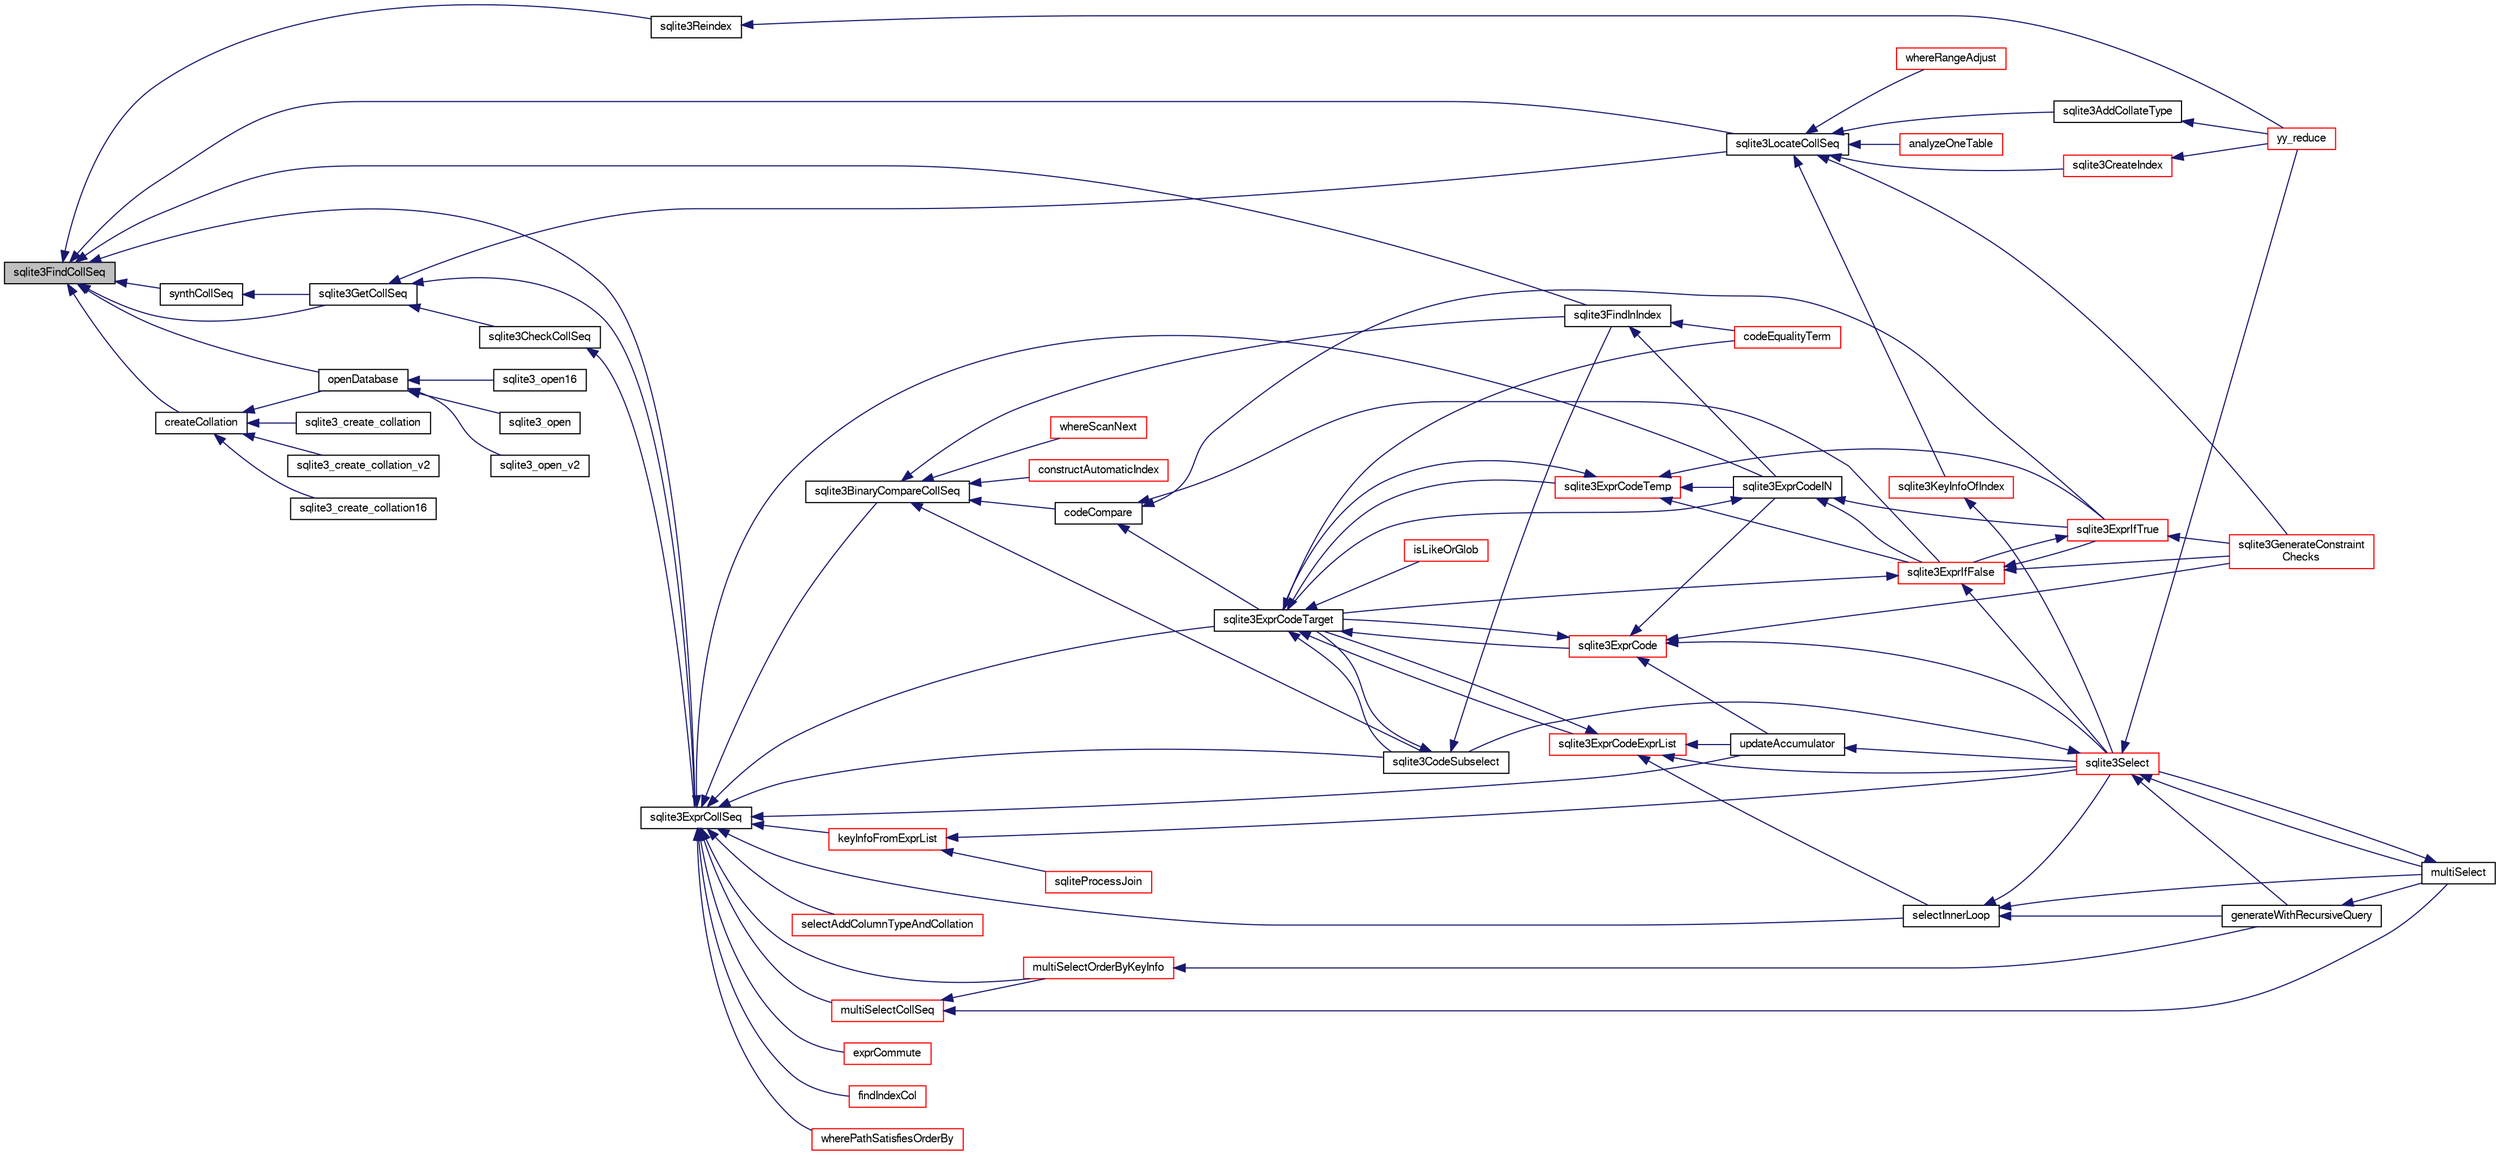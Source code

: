 digraph "sqlite3FindCollSeq"
{
  edge [fontname="FreeSans",fontsize="10",labelfontname="FreeSans",labelfontsize="10"];
  node [fontname="FreeSans",fontsize="10",shape=record];
  rankdir="LR";
  Node537830 [label="sqlite3FindCollSeq",height=0.2,width=0.4,color="black", fillcolor="grey75", style="filled", fontcolor="black"];
  Node537830 -> Node537831 [dir="back",color="midnightblue",fontsize="10",style="solid",fontname="FreeSans"];
  Node537831 [label="sqlite3ExprCollSeq",height=0.2,width=0.4,color="black", fillcolor="white", style="filled",URL="$sqlite3_8c.html#af36e271ed5ce13d4f2d088a766529574"];
  Node537831 -> Node537832 [dir="back",color="midnightblue",fontsize="10",style="solid",fontname="FreeSans"];
  Node537832 [label="sqlite3BinaryCompareCollSeq",height=0.2,width=0.4,color="black", fillcolor="white", style="filled",URL="$sqlite3_8c.html#ad736cef22bdf857cc89b9411ffca6af6"];
  Node537832 -> Node537833 [dir="back",color="midnightblue",fontsize="10",style="solid",fontname="FreeSans"];
  Node537833 [label="codeCompare",height=0.2,width=0.4,color="black", fillcolor="white", style="filled",URL="$sqlite3_8c.html#a8cca26a71db22ffabf292736aefd31a9"];
  Node537833 -> Node537834 [dir="back",color="midnightblue",fontsize="10",style="solid",fontname="FreeSans"];
  Node537834 [label="sqlite3ExprCodeTarget",height=0.2,width=0.4,color="black", fillcolor="white", style="filled",URL="$sqlite3_8c.html#a4f308397a0a3ed299ed31aaa1ae2a293"];
  Node537834 -> Node537835 [dir="back",color="midnightblue",fontsize="10",style="solid",fontname="FreeSans"];
  Node537835 [label="sqlite3CodeSubselect",height=0.2,width=0.4,color="black", fillcolor="white", style="filled",URL="$sqlite3_8c.html#aa69b46d2204a1d1b110107a1be12ee0c"];
  Node537835 -> Node537836 [dir="back",color="midnightblue",fontsize="10",style="solid",fontname="FreeSans"];
  Node537836 [label="sqlite3FindInIndex",height=0.2,width=0.4,color="black", fillcolor="white", style="filled",URL="$sqlite3_8c.html#af7d8c56ab0231f44bb5f87b3fafeffb2"];
  Node537836 -> Node537837 [dir="back",color="midnightblue",fontsize="10",style="solid",fontname="FreeSans"];
  Node537837 [label="sqlite3ExprCodeIN",height=0.2,width=0.4,color="black", fillcolor="white", style="filled",URL="$sqlite3_8c.html#ad9cf4f5b5ffb90c24a4a0900c8626193"];
  Node537837 -> Node537834 [dir="back",color="midnightblue",fontsize="10",style="solid",fontname="FreeSans"];
  Node537837 -> Node537838 [dir="back",color="midnightblue",fontsize="10",style="solid",fontname="FreeSans"];
  Node537838 [label="sqlite3ExprIfTrue",height=0.2,width=0.4,color="red", fillcolor="white", style="filled",URL="$sqlite3_8c.html#ad93a55237c23e1b743ab1f59df1a1444"];
  Node537838 -> Node537840 [dir="back",color="midnightblue",fontsize="10",style="solid",fontname="FreeSans"];
  Node537840 [label="sqlite3ExprIfFalse",height=0.2,width=0.4,color="red", fillcolor="white", style="filled",URL="$sqlite3_8c.html#af97ecccb5d56e321e118414b08f65b71"];
  Node537840 -> Node537834 [dir="back",color="midnightblue",fontsize="10",style="solid",fontname="FreeSans"];
  Node537840 -> Node537838 [dir="back",color="midnightblue",fontsize="10",style="solid",fontname="FreeSans"];
  Node537840 -> Node537867 [dir="back",color="midnightblue",fontsize="10",style="solid",fontname="FreeSans"];
  Node537867 [label="sqlite3GenerateConstraint\lChecks",height=0.2,width=0.4,color="red", fillcolor="white", style="filled",URL="$sqlite3_8c.html#aef639c1e6a0c0a67ca6e7690ad931bd2"];
  Node537840 -> Node537873 [dir="back",color="midnightblue",fontsize="10",style="solid",fontname="FreeSans"];
  Node537873 [label="sqlite3Select",height=0.2,width=0.4,color="red", fillcolor="white", style="filled",URL="$sqlite3_8c.html#a2465ee8c956209ba4b272477b7c21a45"];
  Node537873 -> Node537835 [dir="back",color="midnightblue",fontsize="10",style="solid",fontname="FreeSans"];
  Node537873 -> Node537875 [dir="back",color="midnightblue",fontsize="10",style="solid",fontname="FreeSans"];
  Node537875 [label="generateWithRecursiveQuery",height=0.2,width=0.4,color="black", fillcolor="white", style="filled",URL="$sqlite3_8c.html#ade2c3663fa9c3b9676507984b9483942"];
  Node537875 -> Node537876 [dir="back",color="midnightblue",fontsize="10",style="solid",fontname="FreeSans"];
  Node537876 [label="multiSelect",height=0.2,width=0.4,color="black", fillcolor="white", style="filled",URL="$sqlite3_8c.html#a6456c61f3d9b2389738753cedfa24fa7"];
  Node537876 -> Node537873 [dir="back",color="midnightblue",fontsize="10",style="solid",fontname="FreeSans"];
  Node537873 -> Node537876 [dir="back",color="midnightblue",fontsize="10",style="solid",fontname="FreeSans"];
  Node537873 -> Node537845 [dir="back",color="midnightblue",fontsize="10",style="solid",fontname="FreeSans"];
  Node537845 [label="yy_reduce",height=0.2,width=0.4,color="red", fillcolor="white", style="filled",URL="$sqlite3_8c.html#a7c419a9b25711c666a9a2449ef377f14"];
  Node537838 -> Node537867 [dir="back",color="midnightblue",fontsize="10",style="solid",fontname="FreeSans"];
  Node537837 -> Node537840 [dir="back",color="midnightblue",fontsize="10",style="solid",fontname="FreeSans"];
  Node537836 -> Node537880 [dir="back",color="midnightblue",fontsize="10",style="solid",fontname="FreeSans"];
  Node537880 [label="codeEqualityTerm",height=0.2,width=0.4,color="red", fillcolor="white", style="filled",URL="$sqlite3_8c.html#ad88a57073f031452c9843e97f15acc47"];
  Node537835 -> Node537834 [dir="back",color="midnightblue",fontsize="10",style="solid",fontname="FreeSans"];
  Node537834 -> Node537882 [dir="back",color="midnightblue",fontsize="10",style="solid",fontname="FreeSans"];
  Node537882 [label="sqlite3ExprCodeTemp",height=0.2,width=0.4,color="red", fillcolor="white", style="filled",URL="$sqlite3_8c.html#a3bc5c1ccb3c5851847e2aeb4a84ae1fc"];
  Node537882 -> Node537837 [dir="back",color="midnightblue",fontsize="10",style="solid",fontname="FreeSans"];
  Node537882 -> Node537834 [dir="back",color="midnightblue",fontsize="10",style="solid",fontname="FreeSans"];
  Node537882 -> Node537838 [dir="back",color="midnightblue",fontsize="10",style="solid",fontname="FreeSans"];
  Node537882 -> Node537840 [dir="back",color="midnightblue",fontsize="10",style="solid",fontname="FreeSans"];
  Node537834 -> Node537883 [dir="back",color="midnightblue",fontsize="10",style="solid",fontname="FreeSans"];
  Node537883 [label="sqlite3ExprCode",height=0.2,width=0.4,color="red", fillcolor="white", style="filled",URL="$sqlite3_8c.html#a75f270fb0b111b86924cca4ea507b417"];
  Node537883 -> Node537837 [dir="back",color="midnightblue",fontsize="10",style="solid",fontname="FreeSans"];
  Node537883 -> Node537834 [dir="back",color="midnightblue",fontsize="10",style="solid",fontname="FreeSans"];
  Node537883 -> Node537867 [dir="back",color="midnightblue",fontsize="10",style="solid",fontname="FreeSans"];
  Node537883 -> Node537891 [dir="back",color="midnightblue",fontsize="10",style="solid",fontname="FreeSans"];
  Node537891 [label="updateAccumulator",height=0.2,width=0.4,color="black", fillcolor="white", style="filled",URL="$sqlite3_8c.html#a1681660dd3ecd50c8727d6e56a537bd9"];
  Node537891 -> Node537873 [dir="back",color="midnightblue",fontsize="10",style="solid",fontname="FreeSans"];
  Node537883 -> Node537873 [dir="back",color="midnightblue",fontsize="10",style="solid",fontname="FreeSans"];
  Node537834 -> Node537892 [dir="back",color="midnightblue",fontsize="10",style="solid",fontname="FreeSans"];
  Node537892 [label="sqlite3ExprCodeExprList",height=0.2,width=0.4,color="red", fillcolor="white", style="filled",URL="$sqlite3_8c.html#a05b2b3dc3de7565de24eb3a2ff4e9566"];
  Node537892 -> Node537834 [dir="back",color="midnightblue",fontsize="10",style="solid",fontname="FreeSans"];
  Node537892 -> Node537894 [dir="back",color="midnightblue",fontsize="10",style="solid",fontname="FreeSans"];
  Node537894 [label="selectInnerLoop",height=0.2,width=0.4,color="black", fillcolor="white", style="filled",URL="$sqlite3_8c.html#ababe0933661ebe67eb0e6074bb1fd411"];
  Node537894 -> Node537875 [dir="back",color="midnightblue",fontsize="10",style="solid",fontname="FreeSans"];
  Node537894 -> Node537876 [dir="back",color="midnightblue",fontsize="10",style="solid",fontname="FreeSans"];
  Node537894 -> Node537873 [dir="back",color="midnightblue",fontsize="10",style="solid",fontname="FreeSans"];
  Node537892 -> Node537891 [dir="back",color="midnightblue",fontsize="10",style="solid",fontname="FreeSans"];
  Node537892 -> Node537873 [dir="back",color="midnightblue",fontsize="10",style="solid",fontname="FreeSans"];
  Node537834 -> Node537895 [dir="back",color="midnightblue",fontsize="10",style="solid",fontname="FreeSans"];
  Node537895 [label="isLikeOrGlob",height=0.2,width=0.4,color="red", fillcolor="white", style="filled",URL="$sqlite3_8c.html#a6c38e495198bf8976f68d1a6ebd74a50"];
  Node537834 -> Node537880 [dir="back",color="midnightblue",fontsize="10",style="solid",fontname="FreeSans"];
  Node537833 -> Node537838 [dir="back",color="midnightblue",fontsize="10",style="solid",fontname="FreeSans"];
  Node537833 -> Node537840 [dir="back",color="midnightblue",fontsize="10",style="solid",fontname="FreeSans"];
  Node537832 -> Node537836 [dir="back",color="midnightblue",fontsize="10",style="solid",fontname="FreeSans"];
  Node537832 -> Node537835 [dir="back",color="midnightblue",fontsize="10",style="solid",fontname="FreeSans"];
  Node537832 -> Node537904 [dir="back",color="midnightblue",fontsize="10",style="solid",fontname="FreeSans"];
  Node537904 [label="whereScanNext",height=0.2,width=0.4,color="red", fillcolor="white", style="filled",URL="$sqlite3_8c.html#a9e9c2943f8e78b0d225912d165bdaee2"];
  Node537832 -> Node537869 [dir="back",color="midnightblue",fontsize="10",style="solid",fontname="FreeSans"];
  Node537869 [label="constructAutomaticIndex",height=0.2,width=0.4,color="red", fillcolor="white", style="filled",URL="$sqlite3_8c.html#aad43d38bc718f4c8e8d0dd8f33ed526f"];
  Node537831 -> Node537835 [dir="back",color="midnightblue",fontsize="10",style="solid",fontname="FreeSans"];
  Node537831 -> Node537837 [dir="back",color="midnightblue",fontsize="10",style="solid",fontname="FreeSans"];
  Node537831 -> Node537834 [dir="back",color="midnightblue",fontsize="10",style="solid",fontname="FreeSans"];
  Node537831 -> Node537894 [dir="back",color="midnightblue",fontsize="10",style="solid",fontname="FreeSans"];
  Node537831 -> Node537910 [dir="back",color="midnightblue",fontsize="10",style="solid",fontname="FreeSans"];
  Node537910 [label="keyInfoFromExprList",height=0.2,width=0.4,color="red", fillcolor="white", style="filled",URL="$sqlite3_8c.html#a68913ccee48e2f0a6d5161eda353c2ac"];
  Node537910 -> Node537911 [dir="back",color="midnightblue",fontsize="10",style="solid",fontname="FreeSans"];
  Node537911 [label="sqliteProcessJoin",height=0.2,width=0.4,color="red", fillcolor="white", style="filled",URL="$sqlite3_8c.html#a4c90acd601941efc455f7b09a7f9d6a9"];
  Node537910 -> Node537873 [dir="back",color="midnightblue",fontsize="10",style="solid",fontname="FreeSans"];
  Node537831 -> Node537927 [dir="back",color="midnightblue",fontsize="10",style="solid",fontname="FreeSans"];
  Node537927 [label="selectAddColumnTypeAndCollation",height=0.2,width=0.4,color="red", fillcolor="white", style="filled",URL="$sqlite3_8c.html#af0d3e812ed68a0aabcc6cfeeb0ac523f"];
  Node537831 -> Node537930 [dir="back",color="midnightblue",fontsize="10",style="solid",fontname="FreeSans"];
  Node537930 [label="multiSelectCollSeq",height=0.2,width=0.4,color="red", fillcolor="white", style="filled",URL="$sqlite3_8c.html#aea93d5ccdcad653afbabba9a4b1ae3d8"];
  Node537930 -> Node537931 [dir="back",color="midnightblue",fontsize="10",style="solid",fontname="FreeSans"];
  Node537931 [label="multiSelectOrderByKeyInfo",height=0.2,width=0.4,color="red", fillcolor="white", style="filled",URL="$sqlite3_8c.html#a3b58e0e1740b5e4d4cbc8322541d4de8"];
  Node537931 -> Node537875 [dir="back",color="midnightblue",fontsize="10",style="solid",fontname="FreeSans"];
  Node537930 -> Node537876 [dir="back",color="midnightblue",fontsize="10",style="solid",fontname="FreeSans"];
  Node537831 -> Node537931 [dir="back",color="midnightblue",fontsize="10",style="solid",fontname="FreeSans"];
  Node537831 -> Node537891 [dir="back",color="midnightblue",fontsize="10",style="solid",fontname="FreeSans"];
  Node537831 -> Node537932 [dir="back",color="midnightblue",fontsize="10",style="solid",fontname="FreeSans"];
  Node537932 [label="exprCommute",height=0.2,width=0.4,color="red", fillcolor="white", style="filled",URL="$sqlite3_8c.html#ab6bc22735005ef5fc9bd51cd269f54be"];
  Node537831 -> Node537933 [dir="back",color="midnightblue",fontsize="10",style="solid",fontname="FreeSans"];
  Node537933 [label="findIndexCol",height=0.2,width=0.4,color="red", fillcolor="white", style="filled",URL="$sqlite3_8c.html#a6ac4261eecc9cc8a410b6168f911893f"];
  Node537831 -> Node537899 [dir="back",color="midnightblue",fontsize="10",style="solid",fontname="FreeSans"];
  Node537899 [label="wherePathSatisfiesOrderBy",height=0.2,width=0.4,color="red", fillcolor="white", style="filled",URL="$sqlite3_8c.html#a0d0fdea0c17942906bcb742c15cf8861"];
  Node537830 -> Node537836 [dir="back",color="midnightblue",fontsize="10",style="solid",fontname="FreeSans"];
  Node537830 -> Node537934 [dir="back",color="midnightblue",fontsize="10",style="solid",fontname="FreeSans"];
  Node537934 [label="sqlite3LocateCollSeq",height=0.2,width=0.4,color="black", fillcolor="white", style="filled",URL="$sqlite3_8c.html#a7dda1703fcf97a8e9a556697976c90af"];
  Node537934 -> Node537935 [dir="back",color="midnightblue",fontsize="10",style="solid",fontname="FreeSans"];
  Node537935 [label="analyzeOneTable",height=0.2,width=0.4,color="red", fillcolor="white", style="filled",URL="$sqlite3_8c.html#a31d4182bf855943a5d0526dbb4987803"];
  Node537934 -> Node537939 [dir="back",color="midnightblue",fontsize="10",style="solid",fontname="FreeSans"];
  Node537939 [label="sqlite3AddCollateType",height=0.2,width=0.4,color="black", fillcolor="white", style="filled",URL="$sqlite3_8c.html#a1d1050da70a11a603b6a4592585e4b54"];
  Node537939 -> Node537845 [dir="back",color="midnightblue",fontsize="10",style="solid",fontname="FreeSans"];
  Node537934 -> Node537843 [dir="back",color="midnightblue",fontsize="10",style="solid",fontname="FreeSans"];
  Node537843 [label="sqlite3CreateIndex",height=0.2,width=0.4,color="red", fillcolor="white", style="filled",URL="$sqlite3_8c.html#a8dbe5e590ab6c58a8c45f34f7c81e825"];
  Node537843 -> Node537845 [dir="back",color="midnightblue",fontsize="10",style="solid",fontname="FreeSans"];
  Node537934 -> Node537940 [dir="back",color="midnightblue",fontsize="10",style="solid",fontname="FreeSans"];
  Node537940 [label="sqlite3KeyInfoOfIndex",height=0.2,width=0.4,color="red", fillcolor="white", style="filled",URL="$sqlite3_8c.html#a7b4298fb8e674075dbe680baae5f451b"];
  Node537940 -> Node537873 [dir="back",color="midnightblue",fontsize="10",style="solid",fontname="FreeSans"];
  Node537934 -> Node537867 [dir="back",color="midnightblue",fontsize="10",style="solid",fontname="FreeSans"];
  Node537934 -> Node537955 [dir="back",color="midnightblue",fontsize="10",style="solid",fontname="FreeSans"];
  Node537955 [label="whereRangeAdjust",height=0.2,width=0.4,color="red", fillcolor="white", style="filled",URL="$sqlite3_8c.html#a1b94c28528c76286e51c1211e9c7ca9e"];
  Node537830 -> Node537852 [dir="back",color="midnightblue",fontsize="10",style="solid",fontname="FreeSans"];
  Node537852 [label="sqlite3Reindex",height=0.2,width=0.4,color="black", fillcolor="white", style="filled",URL="$sqlite3_8c.html#abd189e31189391e1ef114b413ff4abbf"];
  Node537852 -> Node537845 [dir="back",color="midnightblue",fontsize="10",style="solid",fontname="FreeSans"];
  Node537830 -> Node537957 [dir="back",color="midnightblue",fontsize="10",style="solid",fontname="FreeSans"];
  Node537957 [label="synthCollSeq",height=0.2,width=0.4,color="black", fillcolor="white", style="filled",URL="$sqlite3_8c.html#ac89143f2b98a9efb9f18bb326e271063"];
  Node537957 -> Node537958 [dir="back",color="midnightblue",fontsize="10",style="solid",fontname="FreeSans"];
  Node537958 [label="sqlite3GetCollSeq",height=0.2,width=0.4,color="black", fillcolor="white", style="filled",URL="$sqlite3_8c.html#a4ed2e10e20f9616894d068c6c73c3134"];
  Node537958 -> Node537831 [dir="back",color="midnightblue",fontsize="10",style="solid",fontname="FreeSans"];
  Node537958 -> Node537934 [dir="back",color="midnightblue",fontsize="10",style="solid",fontname="FreeSans"];
  Node537958 -> Node537959 [dir="back",color="midnightblue",fontsize="10",style="solid",fontname="FreeSans"];
  Node537959 [label="sqlite3CheckCollSeq",height=0.2,width=0.4,color="black", fillcolor="white", style="filled",URL="$sqlite3_8c.html#aaf12fc8e392ea73879ac89207623d813"];
  Node537959 -> Node537831 [dir="back",color="midnightblue",fontsize="10",style="solid",fontname="FreeSans"];
  Node537830 -> Node537958 [dir="back",color="midnightblue",fontsize="10",style="solid",fontname="FreeSans"];
  Node537830 -> Node537960 [dir="back",color="midnightblue",fontsize="10",style="solid",fontname="FreeSans"];
  Node537960 [label="createCollation",height=0.2,width=0.4,color="black", fillcolor="white", style="filled",URL="$sqlite3_8c.html#a29def4ce28811a857e968b3f238d2dd1"];
  Node537960 -> Node537961 [dir="back",color="midnightblue",fontsize="10",style="solid",fontname="FreeSans"];
  Node537961 [label="openDatabase",height=0.2,width=0.4,color="black", fillcolor="white", style="filled",URL="$sqlite3_8c.html#a6a9c3bc3a64234e863413f41db473758"];
  Node537961 -> Node537962 [dir="back",color="midnightblue",fontsize="10",style="solid",fontname="FreeSans"];
  Node537962 [label="sqlite3_open",height=0.2,width=0.4,color="black", fillcolor="white", style="filled",URL="$sqlite3_8h.html#a97ba966ed1acc38409786258268f5f71"];
  Node537961 -> Node537963 [dir="back",color="midnightblue",fontsize="10",style="solid",fontname="FreeSans"];
  Node537963 [label="sqlite3_open_v2",height=0.2,width=0.4,color="black", fillcolor="white", style="filled",URL="$sqlite3_8h.html#a140fe275b6975dc867cea50a65a217c4"];
  Node537961 -> Node537964 [dir="back",color="midnightblue",fontsize="10",style="solid",fontname="FreeSans"];
  Node537964 [label="sqlite3_open16",height=0.2,width=0.4,color="black", fillcolor="white", style="filled",URL="$sqlite3_8h.html#adbc401bb96713f32e553db32f6f3ca33"];
  Node537960 -> Node537965 [dir="back",color="midnightblue",fontsize="10",style="solid",fontname="FreeSans"];
  Node537965 [label="sqlite3_create_collation",height=0.2,width=0.4,color="black", fillcolor="white", style="filled",URL="$sqlite3_8h.html#ae16a68d17915d0f18ab05ee246f54d0d"];
  Node537960 -> Node537966 [dir="back",color="midnightblue",fontsize="10",style="solid",fontname="FreeSans"];
  Node537966 [label="sqlite3_create_collation_v2",height=0.2,width=0.4,color="black", fillcolor="white", style="filled",URL="$sqlite3_8h.html#acf133d2ce646b13fd95ca84940e34102"];
  Node537960 -> Node537967 [dir="back",color="midnightblue",fontsize="10",style="solid",fontname="FreeSans"];
  Node537967 [label="sqlite3_create_collation16",height=0.2,width=0.4,color="black", fillcolor="white", style="filled",URL="$sqlite3_8h.html#a445eeb90caf851d2c8e329142a5ee906"];
  Node537830 -> Node537961 [dir="back",color="midnightblue",fontsize="10",style="solid",fontname="FreeSans"];
}
